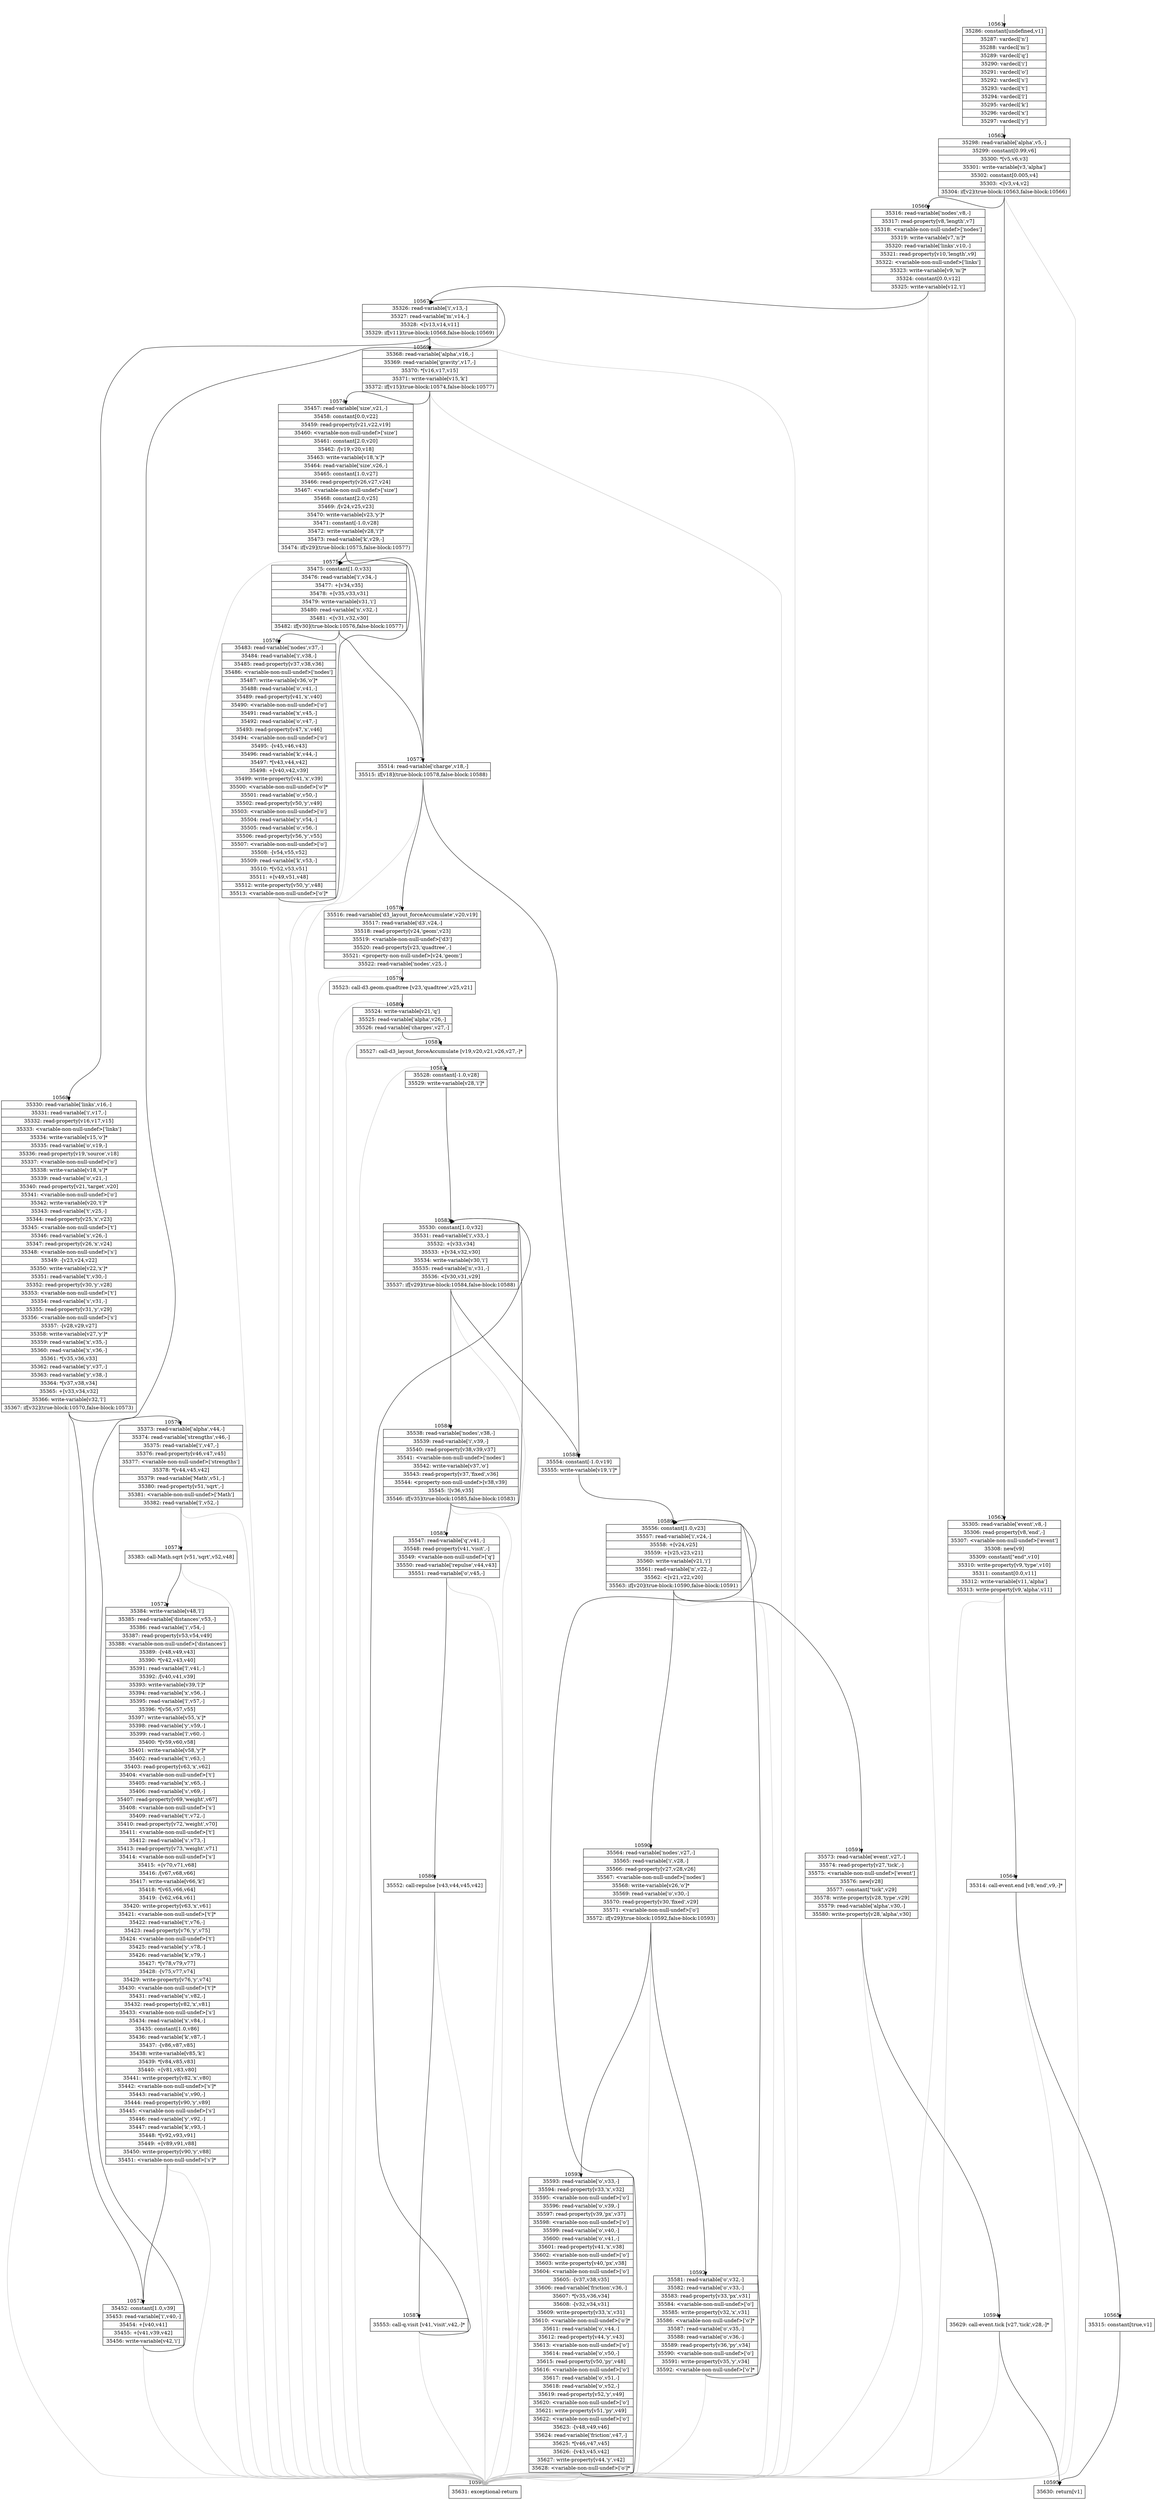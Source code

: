 digraph {
rankdir="TD"
BB_entry972[shape=none,label=""];
BB_entry972 -> BB10561 [tailport=s, headport=n, headlabel="    10561"]
BB10561 [shape=record label="{35286: constant[undefined,v1]|35287: vardecl['n']|35288: vardecl['m']|35289: vardecl['q']|35290: vardecl['i']|35291: vardecl['o']|35292: vardecl['s']|35293: vardecl['t']|35294: vardecl['l']|35295: vardecl['k']|35296: vardecl['x']|35297: vardecl['y']}" ] 
BB10561 -> BB10562 [tailport=s, headport=n, headlabel="      10562"]
BB10562 [shape=record label="{35298: read-variable['alpha',v5,-]|35299: constant[0.99,v6]|35300: *[v5,v6,v3]|35301: write-variable[v3,'alpha']|35302: constant[0.005,v4]|35303: \<[v3,v4,v2]|35304: if[v2](true-block:10563,false-block:10566)}" ] 
BB10562 -> BB10563 [tailport=s, headport=n, headlabel="      10563"]
BB10562 -> BB10566 [tailport=s, headport=n, headlabel="      10566"]
BB10562 -> BB10596 [tailport=s, headport=n, color=gray, headlabel="      10596"]
BB10563 [shape=record label="{35305: read-variable['event',v8,-]|35306: read-property[v8,'end',-]|35307: \<variable-non-null-undef\>['event']|35308: new[v9]|35309: constant[\"end\",v10]|35310: write-property[v9,'type',v10]|35311: constant[0.0,v11]|35312: write-variable[v11,'alpha']|35313: write-property[v9,'alpha',v11]}" ] 
BB10563 -> BB10564 [tailport=s, headport=n, headlabel="      10564"]
BB10563 -> BB10596 [tailport=s, headport=n, color=gray]
BB10564 [shape=record label="{35314: call-event.end [v8,'end',v9,-]*}" ] 
BB10564 -> BB10565 [tailport=s, headport=n, headlabel="      10565"]
BB10564 -> BB10596 [tailport=s, headport=n, color=gray]
BB10565 [shape=record label="{35315: constant[true,v1]}" ] 
BB10565 -> BB10595 [tailport=s, headport=n, headlabel="      10595"]
BB10566 [shape=record label="{35316: read-variable['nodes',v8,-]|35317: read-property[v8,'length',v7]|35318: \<variable-non-null-undef\>['nodes']|35319: write-variable[v7,'n']*|35320: read-variable['links',v10,-]|35321: read-property[v10,'length',v9]|35322: \<variable-non-null-undef\>['links']|35323: write-variable[v9,'m']*|35324: constant[0.0,v12]|35325: write-variable[v12,'i']}" ] 
BB10566 -> BB10567 [tailport=s, headport=n, headlabel="      10567"]
BB10566 -> BB10596 [tailport=s, headport=n, color=gray]
BB10567 [shape=record label="{35326: read-variable['i',v13,-]|35327: read-variable['m',v14,-]|35328: \<[v13,v14,v11]|35329: if[v11](true-block:10568,false-block:10569)}" ] 
BB10567 -> BB10568 [tailport=s, headport=n, headlabel="      10568"]
BB10567 -> BB10569 [tailport=s, headport=n, headlabel="      10569"]
BB10567 -> BB10596 [tailport=s, headport=n, color=gray]
BB10568 [shape=record label="{35330: read-variable['links',v16,-]|35331: read-variable['i',v17,-]|35332: read-property[v16,v17,v15]|35333: \<variable-non-null-undef\>['links']|35334: write-variable[v15,'o']*|35335: read-variable['o',v19,-]|35336: read-property[v19,'source',v18]|35337: \<variable-non-null-undef\>['o']|35338: write-variable[v18,'s']*|35339: read-variable['o',v21,-]|35340: read-property[v21,'target',v20]|35341: \<variable-non-null-undef\>['o']|35342: write-variable[v20,'t']*|35343: read-variable['t',v25,-]|35344: read-property[v25,'x',v23]|35345: \<variable-non-null-undef\>['t']|35346: read-variable['s',v26,-]|35347: read-property[v26,'x',v24]|35348: \<variable-non-null-undef\>['s']|35349: -[v23,v24,v22]|35350: write-variable[v22,'x']*|35351: read-variable['t',v30,-]|35352: read-property[v30,'y',v28]|35353: \<variable-non-null-undef\>['t']|35354: read-variable['s',v31,-]|35355: read-property[v31,'y',v29]|35356: \<variable-non-null-undef\>['s']|35357: -[v28,v29,v27]|35358: write-variable[v27,'y']*|35359: read-variable['x',v35,-]|35360: read-variable['x',v36,-]|35361: *[v35,v36,v33]|35362: read-variable['y',v37,-]|35363: read-variable['y',v38,-]|35364: *[v37,v38,v34]|35365: +[v33,v34,v32]|35366: write-variable[v32,'l']|35367: if[v32](true-block:10570,false-block:10573)}" ] 
BB10568 -> BB10570 [tailport=s, headport=n, headlabel="      10570"]
BB10568 -> BB10573 [tailport=s, headport=n, headlabel="      10573"]
BB10568 -> BB10596 [tailport=s, headport=n, color=gray]
BB10569 [shape=record label="{35368: read-variable['alpha',v16,-]|35369: read-variable['gravity',v17,-]|35370: *[v16,v17,v15]|35371: write-variable[v15,'k']|35372: if[v15](true-block:10574,false-block:10577)}" ] 
BB10569 -> BB10574 [tailport=s, headport=n, headlabel="      10574"]
BB10569 -> BB10577 [tailport=s, headport=n, headlabel="      10577"]
BB10569 -> BB10596 [tailport=s, headport=n, color=gray]
BB10570 [shape=record label="{35373: read-variable['alpha',v44,-]|35374: read-variable['strengths',v46,-]|35375: read-variable['i',v47,-]|35376: read-property[v46,v47,v45]|35377: \<variable-non-null-undef\>['strengths']|35378: *[v44,v45,v42]|35379: read-variable['Math',v51,-]|35380: read-property[v51,'sqrt',-]|35381: \<variable-non-null-undef\>['Math']|35382: read-variable['l',v52,-]}" ] 
BB10570 -> BB10571 [tailport=s, headport=n, headlabel="      10571"]
BB10570 -> BB10596 [tailport=s, headport=n, color=gray]
BB10571 [shape=record label="{35383: call-Math.sqrt [v51,'sqrt',v52,v48]}" ] 
BB10571 -> BB10572 [tailport=s, headport=n, headlabel="      10572"]
BB10571 -> BB10596 [tailport=s, headport=n, color=gray]
BB10572 [shape=record label="{35384: write-variable[v48,'l']|35385: read-variable['distances',v53,-]|35386: read-variable['i',v54,-]|35387: read-property[v53,v54,v49]|35388: \<variable-non-null-undef\>['distances']|35389: -[v48,v49,v43]|35390: *[v42,v43,v40]|35391: read-variable['l',v41,-]|35392: /[v40,v41,v39]|35393: write-variable[v39,'l']*|35394: read-variable['x',v56,-]|35395: read-variable['l',v57,-]|35396: *[v56,v57,v55]|35397: write-variable[v55,'x']*|35398: read-variable['y',v59,-]|35399: read-variable['l',v60,-]|35400: *[v59,v60,v58]|35401: write-variable[v58,'y']*|35402: read-variable['t',v63,-]|35403: read-property[v63,'x',v62]|35404: \<variable-non-null-undef\>['t']|35405: read-variable['x',v65,-]|35406: read-variable['s',v69,-]|35407: read-property[v69,'weight',v67]|35408: \<variable-non-null-undef\>['s']|35409: read-variable['t',v72,-]|35410: read-property[v72,'weight',v70]|35411: \<variable-non-null-undef\>['t']|35412: read-variable['s',v73,-]|35413: read-property[v73,'weight',v71]|35414: \<variable-non-null-undef\>['s']|35415: +[v70,v71,v68]|35416: /[v67,v68,v66]|35417: write-variable[v66,'k']|35418: *[v65,v66,v64]|35419: -[v62,v64,v61]|35420: write-property[v63,'x',v61]|35421: \<variable-non-null-undef\>['t']*|35422: read-variable['t',v76,-]|35423: read-property[v76,'y',v75]|35424: \<variable-non-null-undef\>['t']|35425: read-variable['y',v78,-]|35426: read-variable['k',v79,-]|35427: *[v78,v79,v77]|35428: -[v75,v77,v74]|35429: write-property[v76,'y',v74]|35430: \<variable-non-null-undef\>['t']*|35431: read-variable['s',v82,-]|35432: read-property[v82,'x',v81]|35433: \<variable-non-null-undef\>['s']|35434: read-variable['x',v84,-]|35435: constant[1.0,v86]|35436: read-variable['k',v87,-]|35437: -[v86,v87,v85]|35438: write-variable[v85,'k']|35439: *[v84,v85,v83]|35440: +[v81,v83,v80]|35441: write-property[v82,'x',v80]|35442: \<variable-non-null-undef\>['s']*|35443: read-variable['s',v90,-]|35444: read-property[v90,'y',v89]|35445: \<variable-non-null-undef\>['s']|35446: read-variable['y',v92,-]|35447: read-variable['k',v93,-]|35448: *[v92,v93,v91]|35449: +[v89,v91,v88]|35450: write-property[v90,'y',v88]|35451: \<variable-non-null-undef\>['s']*}" ] 
BB10572 -> BB10573 [tailport=s, headport=n]
BB10572 -> BB10596 [tailport=s, headport=n, color=gray]
BB10573 [shape=record label="{35452: constant[1.0,v39]|35453: read-variable['i',v40,-]|35454: +[v40,v41]|35455: +[v41,v39,v42]|35456: write-variable[v42,'i']}" ] 
BB10573 -> BB10567 [tailport=s, headport=n]
BB10573 -> BB10596 [tailport=s, headport=n, color=gray]
BB10574 [shape=record label="{35457: read-variable['size',v21,-]|35458: constant[0.0,v22]|35459: read-property[v21,v22,v19]|35460: \<variable-non-null-undef\>['size']|35461: constant[2.0,v20]|35462: /[v19,v20,v18]|35463: write-variable[v18,'x']*|35464: read-variable['size',v26,-]|35465: constant[1.0,v27]|35466: read-property[v26,v27,v24]|35467: \<variable-non-null-undef\>['size']|35468: constant[2.0,v25]|35469: /[v24,v25,v23]|35470: write-variable[v23,'y']*|35471: constant[-1.0,v28]|35472: write-variable[v28,'i']*|35473: read-variable['k',v29,-]|35474: if[v29](true-block:10575,false-block:10577)}" ] 
BB10574 -> BB10575 [tailport=s, headport=n, headlabel="      10575"]
BB10574 -> BB10577 [tailport=s, headport=n]
BB10574 -> BB10596 [tailport=s, headport=n, color=gray]
BB10575 [shape=record label="{35475: constant[1.0,v33]|35476: read-variable['i',v34,-]|35477: +[v34,v35]|35478: +[v35,v33,v31]|35479: write-variable[v31,'i']|35480: read-variable['n',v32,-]|35481: \<[v31,v32,v30]|35482: if[v30](true-block:10576,false-block:10577)}" ] 
BB10575 -> BB10576 [tailport=s, headport=n, headlabel="      10576"]
BB10575 -> BB10577 [tailport=s, headport=n]
BB10575 -> BB10596 [tailport=s, headport=n, color=gray]
BB10576 [shape=record label="{35483: read-variable['nodes',v37,-]|35484: read-variable['i',v38,-]|35485: read-property[v37,v38,v36]|35486: \<variable-non-null-undef\>['nodes']|35487: write-variable[v36,'o']*|35488: read-variable['o',v41,-]|35489: read-property[v41,'x',v40]|35490: \<variable-non-null-undef\>['o']|35491: read-variable['x',v45,-]|35492: read-variable['o',v47,-]|35493: read-property[v47,'x',v46]|35494: \<variable-non-null-undef\>['o']|35495: -[v45,v46,v43]|35496: read-variable['k',v44,-]|35497: *[v43,v44,v42]|35498: +[v40,v42,v39]|35499: write-property[v41,'x',v39]|35500: \<variable-non-null-undef\>['o']*|35501: read-variable['o',v50,-]|35502: read-property[v50,'y',v49]|35503: \<variable-non-null-undef\>['o']|35504: read-variable['y',v54,-]|35505: read-variable['o',v56,-]|35506: read-property[v56,'y',v55]|35507: \<variable-non-null-undef\>['o']|35508: -[v54,v55,v52]|35509: read-variable['k',v53,-]|35510: *[v52,v53,v51]|35511: +[v49,v51,v48]|35512: write-property[v50,'y',v48]|35513: \<variable-non-null-undef\>['o']*}" ] 
BB10576 -> BB10575 [tailport=s, headport=n]
BB10576 -> BB10596 [tailport=s, headport=n, color=gray]
BB10577 [shape=record label="{35514: read-variable['charge',v18,-]|35515: if[v18](true-block:10578,false-block:10588)}" ] 
BB10577 -> BB10578 [tailport=s, headport=n, headlabel="      10578"]
BB10577 -> BB10588 [tailport=s, headport=n, headlabel="      10588"]
BB10577 -> BB10596 [tailport=s, headport=n, color=gray]
BB10578 [shape=record label="{35516: read-variable['d3_layout_forceAccumulate',v20,v19]|35517: read-variable['d3',v24,-]|35518: read-property[v24,'geom',v23]|35519: \<variable-non-null-undef\>['d3']|35520: read-property[v23,'quadtree',-]|35521: \<property-non-null-undef\>[v24,'geom']|35522: read-variable['nodes',v25,-]}" ] 
BB10578 -> BB10579 [tailport=s, headport=n, headlabel="      10579"]
BB10578 -> BB10596 [tailport=s, headport=n, color=gray]
BB10579 [shape=record label="{35523: call-d3.geom.quadtree [v23,'quadtree',v25,v21]}" ] 
BB10579 -> BB10580 [tailport=s, headport=n, headlabel="      10580"]
BB10579 -> BB10596 [tailport=s, headport=n, color=gray]
BB10580 [shape=record label="{35524: write-variable[v21,'q']|35525: read-variable['alpha',v26,-]|35526: read-variable['charges',v27,-]}" ] 
BB10580 -> BB10581 [tailport=s, headport=n, headlabel="      10581"]
BB10580 -> BB10596 [tailport=s, headport=n, color=gray]
BB10581 [shape=record label="{35527: call-d3_layout_forceAccumulate [v19,v20,v21,v26,v27,-]*}" ] 
BB10581 -> BB10582 [tailport=s, headport=n, headlabel="      10582"]
BB10581 -> BB10596 [tailport=s, headport=n, color=gray]
BB10582 [shape=record label="{35528: constant[-1.0,v28]|35529: write-variable[v28,'i']*}" ] 
BB10582 -> BB10583 [tailport=s, headport=n, headlabel="      10583"]
BB10583 [shape=record label="{35530: constant[1.0,v32]|35531: read-variable['i',v33,-]|35532: +[v33,v34]|35533: +[v34,v32,v30]|35534: write-variable[v30,'i']|35535: read-variable['n',v31,-]|35536: \<[v30,v31,v29]|35537: if[v29](true-block:10584,false-block:10588)}" ] 
BB10583 -> BB10584 [tailport=s, headport=n, headlabel="      10584"]
BB10583 -> BB10588 [tailport=s, headport=n]
BB10583 -> BB10596 [tailport=s, headport=n, color=gray]
BB10584 [shape=record label="{35538: read-variable['nodes',v38,-]|35539: read-variable['i',v39,-]|35540: read-property[v38,v39,v37]|35541: \<variable-non-null-undef\>['nodes']|35542: write-variable[v37,'o']|35543: read-property[v37,'fixed',v36]|35544: \<property-non-null-undef\>[v38,v39]|35545: ![v36,v35]|35546: if[v35](true-block:10585,false-block:10583)}" ] 
BB10584 -> BB10585 [tailport=s, headport=n, headlabel="      10585"]
BB10584 -> BB10583 [tailport=s, headport=n]
BB10584 -> BB10596 [tailport=s, headport=n, color=gray]
BB10585 [shape=record label="{35547: read-variable['q',v41,-]|35548: read-property[v41,'visit',-]|35549: \<variable-non-null-undef\>['q']|35550: read-variable['repulse',v44,v43]|35551: read-variable['o',v45,-]}" ] 
BB10585 -> BB10586 [tailport=s, headport=n, headlabel="      10586"]
BB10585 -> BB10596 [tailport=s, headport=n, color=gray]
BB10586 [shape=record label="{35552: call-repulse [v43,v44,v45,v42]}" ] 
BB10586 -> BB10587 [tailport=s, headport=n, headlabel="      10587"]
BB10586 -> BB10596 [tailport=s, headport=n, color=gray]
BB10587 [shape=record label="{35553: call-q.visit [v41,'visit',v42,-]*}" ] 
BB10587 -> BB10583 [tailport=s, headport=n]
BB10587 -> BB10596 [tailport=s, headport=n, color=gray]
BB10588 [shape=record label="{35554: constant[-1.0,v19]|35555: write-variable[v19,'i']*}" ] 
BB10588 -> BB10589 [tailport=s, headport=n, headlabel="      10589"]
BB10589 [shape=record label="{35556: constant[1.0,v23]|35557: read-variable['i',v24,-]|35558: +[v24,v25]|35559: +[v25,v23,v21]|35560: write-variable[v21,'i']|35561: read-variable['n',v22,-]|35562: \<[v21,v22,v20]|35563: if[v20](true-block:10590,false-block:10591)}" ] 
BB10589 -> BB10590 [tailport=s, headport=n, headlabel="      10590"]
BB10589 -> BB10591 [tailport=s, headport=n, headlabel="      10591"]
BB10589 -> BB10596 [tailport=s, headport=n, color=gray]
BB10590 [shape=record label="{35564: read-variable['nodes',v27,-]|35565: read-variable['i',v28,-]|35566: read-property[v27,v28,v26]|35567: \<variable-non-null-undef\>['nodes']|35568: write-variable[v26,'o']*|35569: read-variable['o',v30,-]|35570: read-property[v30,'fixed',v29]|35571: \<variable-non-null-undef\>['o']|35572: if[v29](true-block:10592,false-block:10593)}" ] 
BB10590 -> BB10592 [tailport=s, headport=n, headlabel="      10592"]
BB10590 -> BB10593 [tailport=s, headport=n, headlabel="      10593"]
BB10590 -> BB10596 [tailport=s, headport=n, color=gray]
BB10591 [shape=record label="{35573: read-variable['event',v27,-]|35574: read-property[v27,'tick',-]|35575: \<variable-non-null-undef\>['event']|35576: new[v28]|35577: constant[\"tick\",v29]|35578: write-property[v28,'type',v29]|35579: read-variable['alpha',v30,-]|35580: write-property[v28,'alpha',v30]}" ] 
BB10591 -> BB10594 [tailport=s, headport=n, headlabel="      10594"]
BB10591 -> BB10596 [tailport=s, headport=n, color=gray]
BB10592 [shape=record label="{35581: read-variable['o',v32,-]|35582: read-variable['o',v33,-]|35583: read-property[v33,'px',v31]|35584: \<variable-non-null-undef\>['o']|35585: write-property[v32,'x',v31]|35586: \<variable-non-null-undef\>['o']*|35587: read-variable['o',v35,-]|35588: read-variable['o',v36,-]|35589: read-property[v36,'py',v34]|35590: \<variable-non-null-undef\>['o']|35591: write-property[v35,'y',v34]|35592: \<variable-non-null-undef\>['o']*}" ] 
BB10592 -> BB10589 [tailport=s, headport=n]
BB10592 -> BB10596 [tailport=s, headport=n, color=gray]
BB10593 [shape=record label="{35593: read-variable['o',v33,-]|35594: read-property[v33,'x',v32]|35595: \<variable-non-null-undef\>['o']|35596: read-variable['o',v39,-]|35597: read-property[v39,'px',v37]|35598: \<variable-non-null-undef\>['o']|35599: read-variable['o',v40,-]|35600: read-variable['o',v41,-]|35601: read-property[v41,'x',v38]|35602: \<variable-non-null-undef\>['o']|35603: write-property[v40,'px',v38]|35604: \<variable-non-null-undef\>['o']|35605: -[v37,v38,v35]|35606: read-variable['friction',v36,-]|35607: *[v35,v36,v34]|35608: -[v32,v34,v31]|35609: write-property[v33,'x',v31]|35610: \<variable-non-null-undef\>['o']*|35611: read-variable['o',v44,-]|35612: read-property[v44,'y',v43]|35613: \<variable-non-null-undef\>['o']|35614: read-variable['o',v50,-]|35615: read-property[v50,'py',v48]|35616: \<variable-non-null-undef\>['o']|35617: read-variable['o',v51,-]|35618: read-variable['o',v52,-]|35619: read-property[v52,'y',v49]|35620: \<variable-non-null-undef\>['o']|35621: write-property[v51,'py',v49]|35622: \<variable-non-null-undef\>['o']|35623: -[v48,v49,v46]|35624: read-variable['friction',v47,-]|35625: *[v46,v47,v45]|35626: -[v43,v45,v42]|35627: write-property[v44,'y',v42]|35628: \<variable-non-null-undef\>['o']*}" ] 
BB10593 -> BB10589 [tailport=s, headport=n]
BB10593 -> BB10596 [tailport=s, headport=n, color=gray]
BB10594 [shape=record label="{35629: call-event.tick [v27,'tick',v28,-]*}" ] 
BB10594 -> BB10595 [tailport=s, headport=n]
BB10594 -> BB10596 [tailport=s, headport=n, color=gray]
BB10595 [shape=record label="{35630: return[v1]}" ] 
BB10596 [shape=record label="{35631: exceptional-return}" ] 
//#$~ 6287
}
